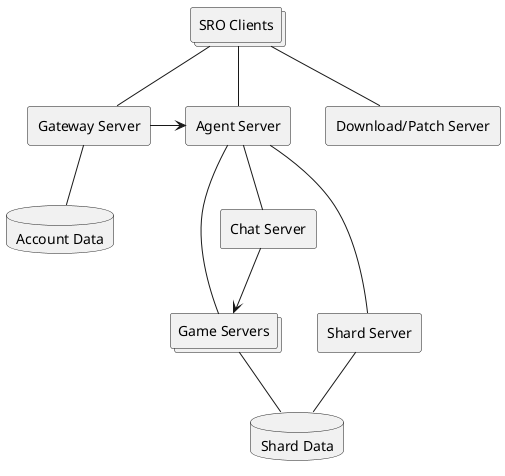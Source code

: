 @startuml architecture

collections "SRO Clients" as clients
rectangle "Gateway Server" as gateway
rectangle "Agent Server" as ag
collections "Game Servers" as game
rectangle "Shard Server" as shard
rectangle "Download/Patch Server" as patch
rectangle "Chat Server" as chat
database "Account Data" as db_acc
database "Shard Data" as db_shard

clients -- patch
clients -- gateway
clients -- ag

gateway -right-> ag

ag -- game
ag -- shard
ag -- chat
chat --> game

gateway -- db_acc
game -- db_shard
shard -- db_shard

@enduml